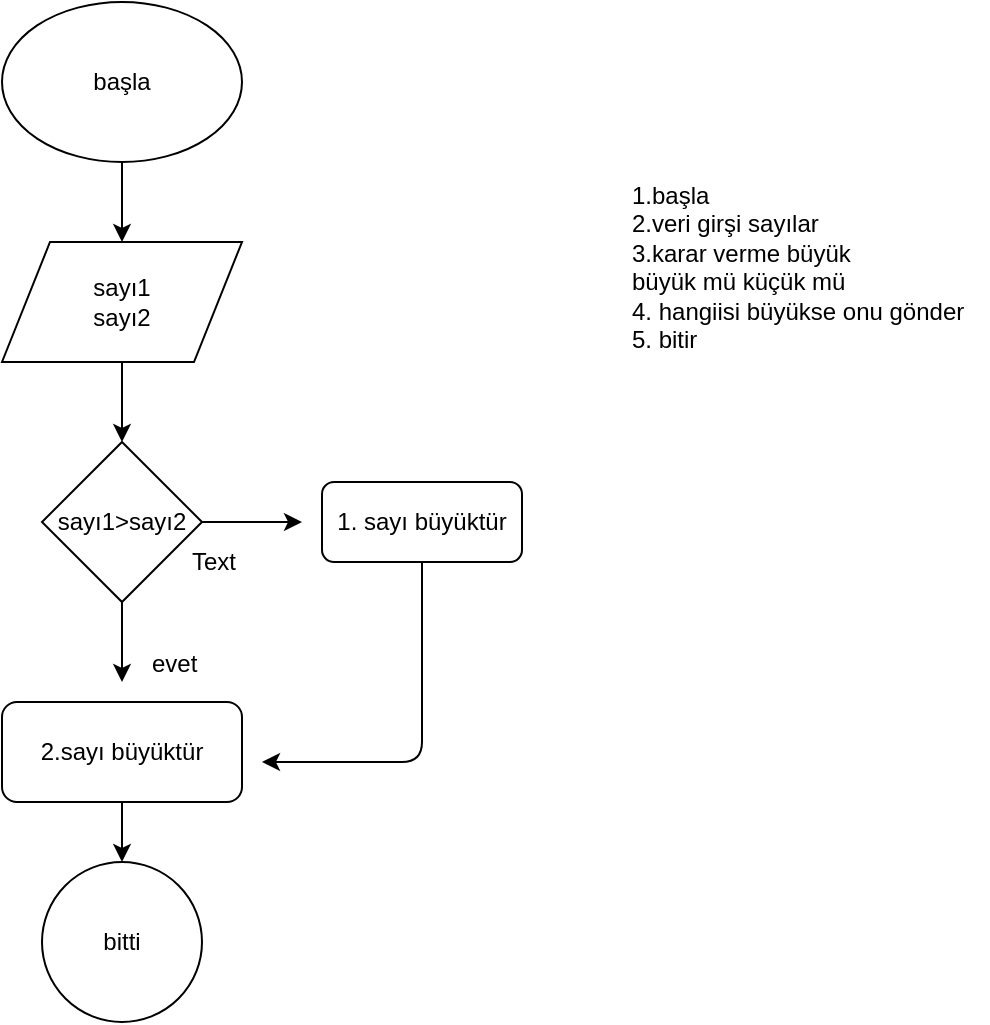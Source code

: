 <mxfile version="12.1.2" type="device" pages="1"><diagram id="VUOOmLZkc6L_ul6Ew5G4" name="Page-1"><mxGraphModel dx="768" dy="500" grid="1" gridSize="10" guides="1" tooltips="1" connect="1" arrows="1" fold="1" page="1" pageScale="1" pageWidth="827" pageHeight="1169" math="0" shadow="0"><root><mxCell id="0"/><mxCell id="1" parent="0"/><mxCell id="nb6O534ZqK8uM_UwDBhU-3" value="" style="edgeStyle=orthogonalEdgeStyle;rounded=0;orthogonalLoop=1;jettySize=auto;html=1;" edge="1" parent="1" source="nb6O534ZqK8uM_UwDBhU-1" target="nb6O534ZqK8uM_UwDBhU-2"><mxGeometry relative="1" as="geometry"/></mxCell><mxCell id="nb6O534ZqK8uM_UwDBhU-1" value="&lt;font style=&quot;vertical-align: inherit&quot;&gt;&lt;font style=&quot;vertical-align: inherit&quot;&gt;başla&lt;br&gt;&lt;/font&gt;&lt;/font&gt;" style="ellipse;whiteSpace=wrap;html=1;" vertex="1" parent="1"><mxGeometry x="340" y="10" width="120" height="80" as="geometry"/></mxCell><mxCell id="nb6O534ZqK8uM_UwDBhU-5" value="" style="edgeStyle=orthogonalEdgeStyle;rounded=0;orthogonalLoop=1;jettySize=auto;html=1;" edge="1" parent="1" source="nb6O534ZqK8uM_UwDBhU-2" target="nb6O534ZqK8uM_UwDBhU-4"><mxGeometry relative="1" as="geometry"/></mxCell><mxCell id="nb6O534ZqK8uM_UwDBhU-2" value="&lt;font style=&quot;vertical-align: inherit&quot;&gt;&lt;font style=&quot;vertical-align: inherit&quot;&gt;sayı1&lt;br&gt;sayı2&lt;br&gt;&lt;/font&gt;&lt;/font&gt;" style="shape=parallelogram;perimeter=parallelogramPerimeter;whiteSpace=wrap;html=1;" vertex="1" parent="1"><mxGeometry x="340" y="130" width="120" height="60" as="geometry"/></mxCell><mxCell id="nb6O534ZqK8uM_UwDBhU-7" value="" style="edgeStyle=orthogonalEdgeStyle;rounded=0;orthogonalLoop=1;jettySize=auto;html=1;" edge="1" parent="1" source="nb6O534ZqK8uM_UwDBhU-4"><mxGeometry relative="1" as="geometry"><mxPoint x="400" y="350" as="targetPoint"/></mxGeometry></mxCell><mxCell id="nb6O534ZqK8uM_UwDBhU-10" value="" style="edgeStyle=orthogonalEdgeStyle;rounded=0;orthogonalLoop=1;jettySize=auto;html=1;" edge="1" parent="1" source="nb6O534ZqK8uM_UwDBhU-4"><mxGeometry relative="1" as="geometry"><mxPoint x="490" y="270" as="targetPoint"/></mxGeometry></mxCell><mxCell id="nb6O534ZqK8uM_UwDBhU-4" value="&lt;font style=&quot;vertical-align: inherit&quot;&gt;&lt;font style=&quot;vertical-align: inherit&quot;&gt;sayı1&amp;gt;sayı2&lt;/font&gt;&lt;/font&gt;" style="rhombus;whiteSpace=wrap;html=1;" vertex="1" parent="1"><mxGeometry x="360" y="230" width="80" height="80" as="geometry"/></mxCell><mxCell id="nb6O534ZqK8uM_UwDBhU-15" value="" style="edgeStyle=orthogonalEdgeStyle;rounded=0;orthogonalLoop=1;jettySize=auto;html=1;" edge="1" parent="1" source="nb6O534ZqK8uM_UwDBhU-8" target="nb6O534ZqK8uM_UwDBhU-14"><mxGeometry relative="1" as="geometry"/></mxCell><mxCell id="nb6O534ZqK8uM_UwDBhU-8" value="2.sayı büyüktür" style="rounded=1;whiteSpace=wrap;html=1;" vertex="1" parent="1"><mxGeometry x="340" y="360" width="120" height="50" as="geometry"/></mxCell><mxCell id="nb6O534ZqK8uM_UwDBhU-11" value="1. sayı büyüktür" style="rounded=1;whiteSpace=wrap;html=1;" vertex="1" parent="1"><mxGeometry x="500" y="250" width="100" height="40" as="geometry"/></mxCell><mxCell id="nb6O534ZqK8uM_UwDBhU-14" value="bitti&lt;br&gt;" style="ellipse;whiteSpace=wrap;html=1;aspect=fixed;" vertex="1" parent="1"><mxGeometry x="360" y="440" width="80" height="80" as="geometry"/></mxCell><mxCell id="nb6O534ZqK8uM_UwDBhU-17" value="evet" style="text;html=1;resizable=0;points=[];autosize=1;align=left;verticalAlign=top;spacingTop=-4;" vertex="1" parent="1"><mxGeometry x="413" y="331" width="40" height="20" as="geometry"/></mxCell><mxCell id="nb6O534ZqK8uM_UwDBhU-18" value="Text" style="text;html=1;resizable=0;points=[];autosize=1;align=left;verticalAlign=top;spacingTop=-4;" vertex="1" parent="1"><mxGeometry x="433" y="280" width="40" height="20" as="geometry"/></mxCell><mxCell id="nb6O534ZqK8uM_UwDBhU-19" value="" style="endArrow=classic;html=1;exitX=0.5;exitY=1;exitDx=0;exitDy=0;" edge="1" parent="1" source="nb6O534ZqK8uM_UwDBhU-11"><mxGeometry width="50" height="50" relative="1" as="geometry"><mxPoint x="340" y="590" as="sourcePoint"/><mxPoint x="470" y="390" as="targetPoint"/><Array as="points"><mxPoint x="550" y="390"/></Array></mxGeometry></mxCell><mxCell id="nb6O534ZqK8uM_UwDBhU-20" value="1.başla&lt;br&gt;2.veri girşi sayılar&lt;br&gt;3.karar verme büyük&lt;br&gt;büyük mü küçük mü&lt;br&gt;4. hangiisi büyükse onu gönder&lt;br&gt;5. bitir" style="text;html=1;resizable=0;points=[];autosize=1;align=left;verticalAlign=top;spacingTop=-4;" vertex="1" parent="1"><mxGeometry x="653" y="97" width="180" height="90" as="geometry"/></mxCell></root></mxGraphModel></diagram></mxfile>